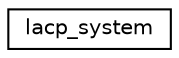 digraph G
{
  edge [fontname="Helvetica",fontsize="10",labelfontname="Helvetica",labelfontsize="10"];
  node [fontname="Helvetica",fontsize="10",shape=record];
  rankdir="LR";
  Node1 [label="lacp_system",height=0.2,width=0.4,color="black", fillcolor="white", style="filled",URL="$structlacp__system.html"];
}
